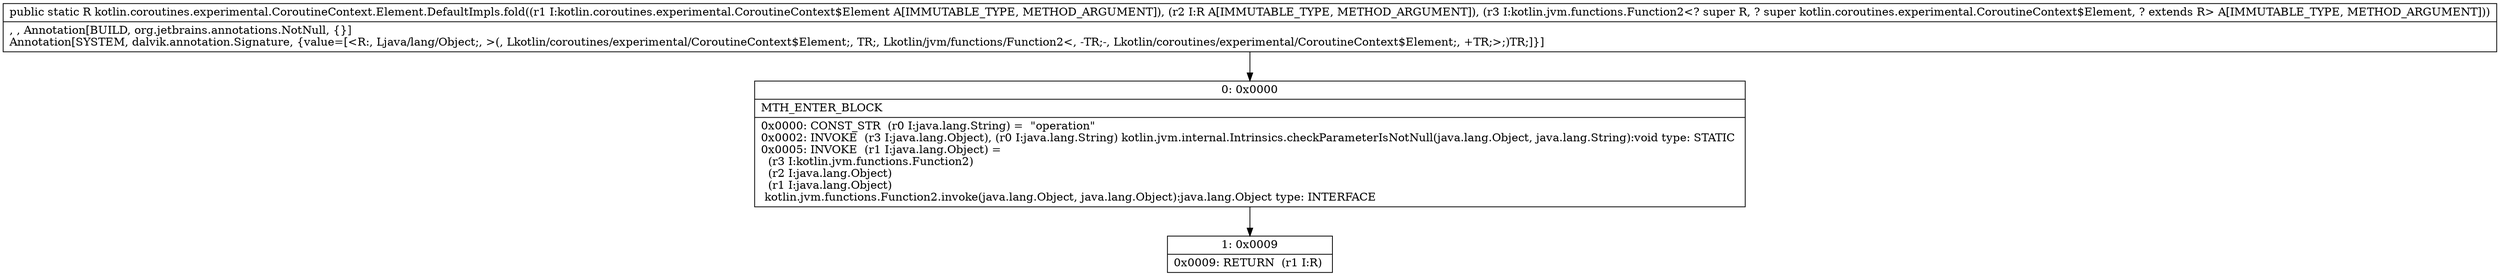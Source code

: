 digraph "CFG forkotlin.coroutines.experimental.CoroutineContext.Element.DefaultImpls.fold(Lkotlin\/coroutines\/experimental\/CoroutineContext$Element;Ljava\/lang\/Object;Lkotlin\/jvm\/functions\/Function2;)Ljava\/lang\/Object;" {
Node_0 [shape=record,label="{0\:\ 0x0000|MTH_ENTER_BLOCK\l|0x0000: CONST_STR  (r0 I:java.lang.String) =  \"operation\" \l0x0002: INVOKE  (r3 I:java.lang.Object), (r0 I:java.lang.String) kotlin.jvm.internal.Intrinsics.checkParameterIsNotNull(java.lang.Object, java.lang.String):void type: STATIC \l0x0005: INVOKE  (r1 I:java.lang.Object) = \l  (r3 I:kotlin.jvm.functions.Function2)\l  (r2 I:java.lang.Object)\l  (r1 I:java.lang.Object)\l kotlin.jvm.functions.Function2.invoke(java.lang.Object, java.lang.Object):java.lang.Object type: INTERFACE \l}"];
Node_1 [shape=record,label="{1\:\ 0x0009|0x0009: RETURN  (r1 I:R) \l}"];
MethodNode[shape=record,label="{public static R kotlin.coroutines.experimental.CoroutineContext.Element.DefaultImpls.fold((r1 I:kotlin.coroutines.experimental.CoroutineContext$Element A[IMMUTABLE_TYPE, METHOD_ARGUMENT]), (r2 I:R A[IMMUTABLE_TYPE, METHOD_ARGUMENT]), (r3 I:kotlin.jvm.functions.Function2\<? super R, ? super kotlin.coroutines.experimental.CoroutineContext$Element, ? extends R\> A[IMMUTABLE_TYPE, METHOD_ARGUMENT]))  | , , Annotation[BUILD, org.jetbrains.annotations.NotNull, \{\}]\lAnnotation[SYSTEM, dalvik.annotation.Signature, \{value=[\<R:, Ljava\/lang\/Object;, \>(, Lkotlin\/coroutines\/experimental\/CoroutineContext$Element;, TR;, Lkotlin\/jvm\/functions\/Function2\<, \-TR;\-, Lkotlin\/coroutines\/experimental\/CoroutineContext$Element;, +TR;\>;)TR;]\}]\l}"];
MethodNode -> Node_0;
Node_0 -> Node_1;
}

